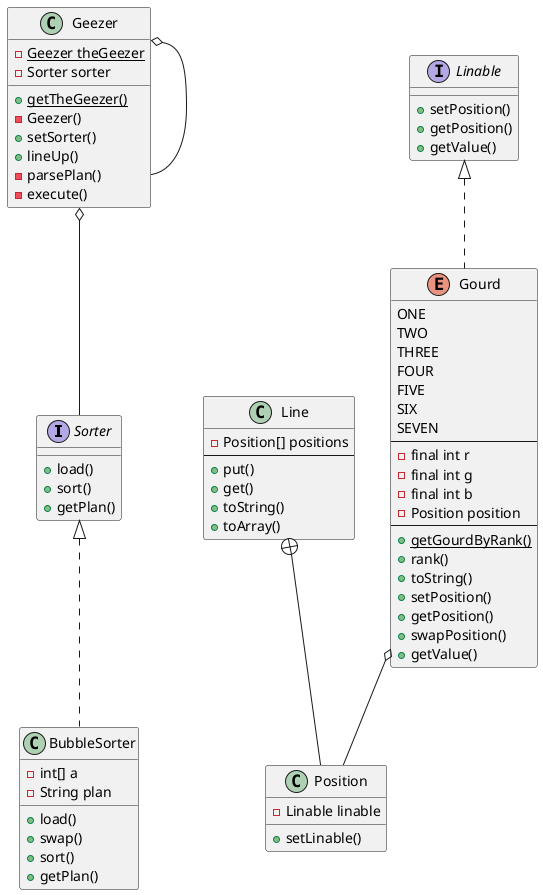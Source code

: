 @startuml
interface Sorter {
    +load()
    +sort()
    +getPlan()
}
class Line{
    -Position[] positions
    --
    +put()
    +get()
    +toString()
    +toArray()
}
class Position{
    -Linable linable
    +setLinable()
}
interface Linable{
    +setPosition()
    +getPosition()
    +getValue()
}
enum Gourd implements Linable{
    ONE
    TWO
    THREE
    FOUR
    FIVE
    SIX
    SEVEN
    --
    -final int r
    -final int g
    -final int b
    -Position position
    --
    +{static} getGourdByRank()
    +rank()
    +toString()
    +setPosition()
    +getPosition()
    +swapPosition()
    +getValue()
}
class Geezer{
    {static} -Geezer theGeezer
    {static} +getTheGeezer()
    -Geezer()
    -Sorter sorter
    +setSorter()
    +lineUp()
    -parsePlan()
    -execute()
}
class BubbleSorter implements Sorter{
    -int[] a
    +load()
    +swap()
    -String plan
    +sort()
    +getPlan()
}
Line +-- Position
Gourd o-- Position
Geezer o-- Sorter
Geezer o-- Geezer
@enduml